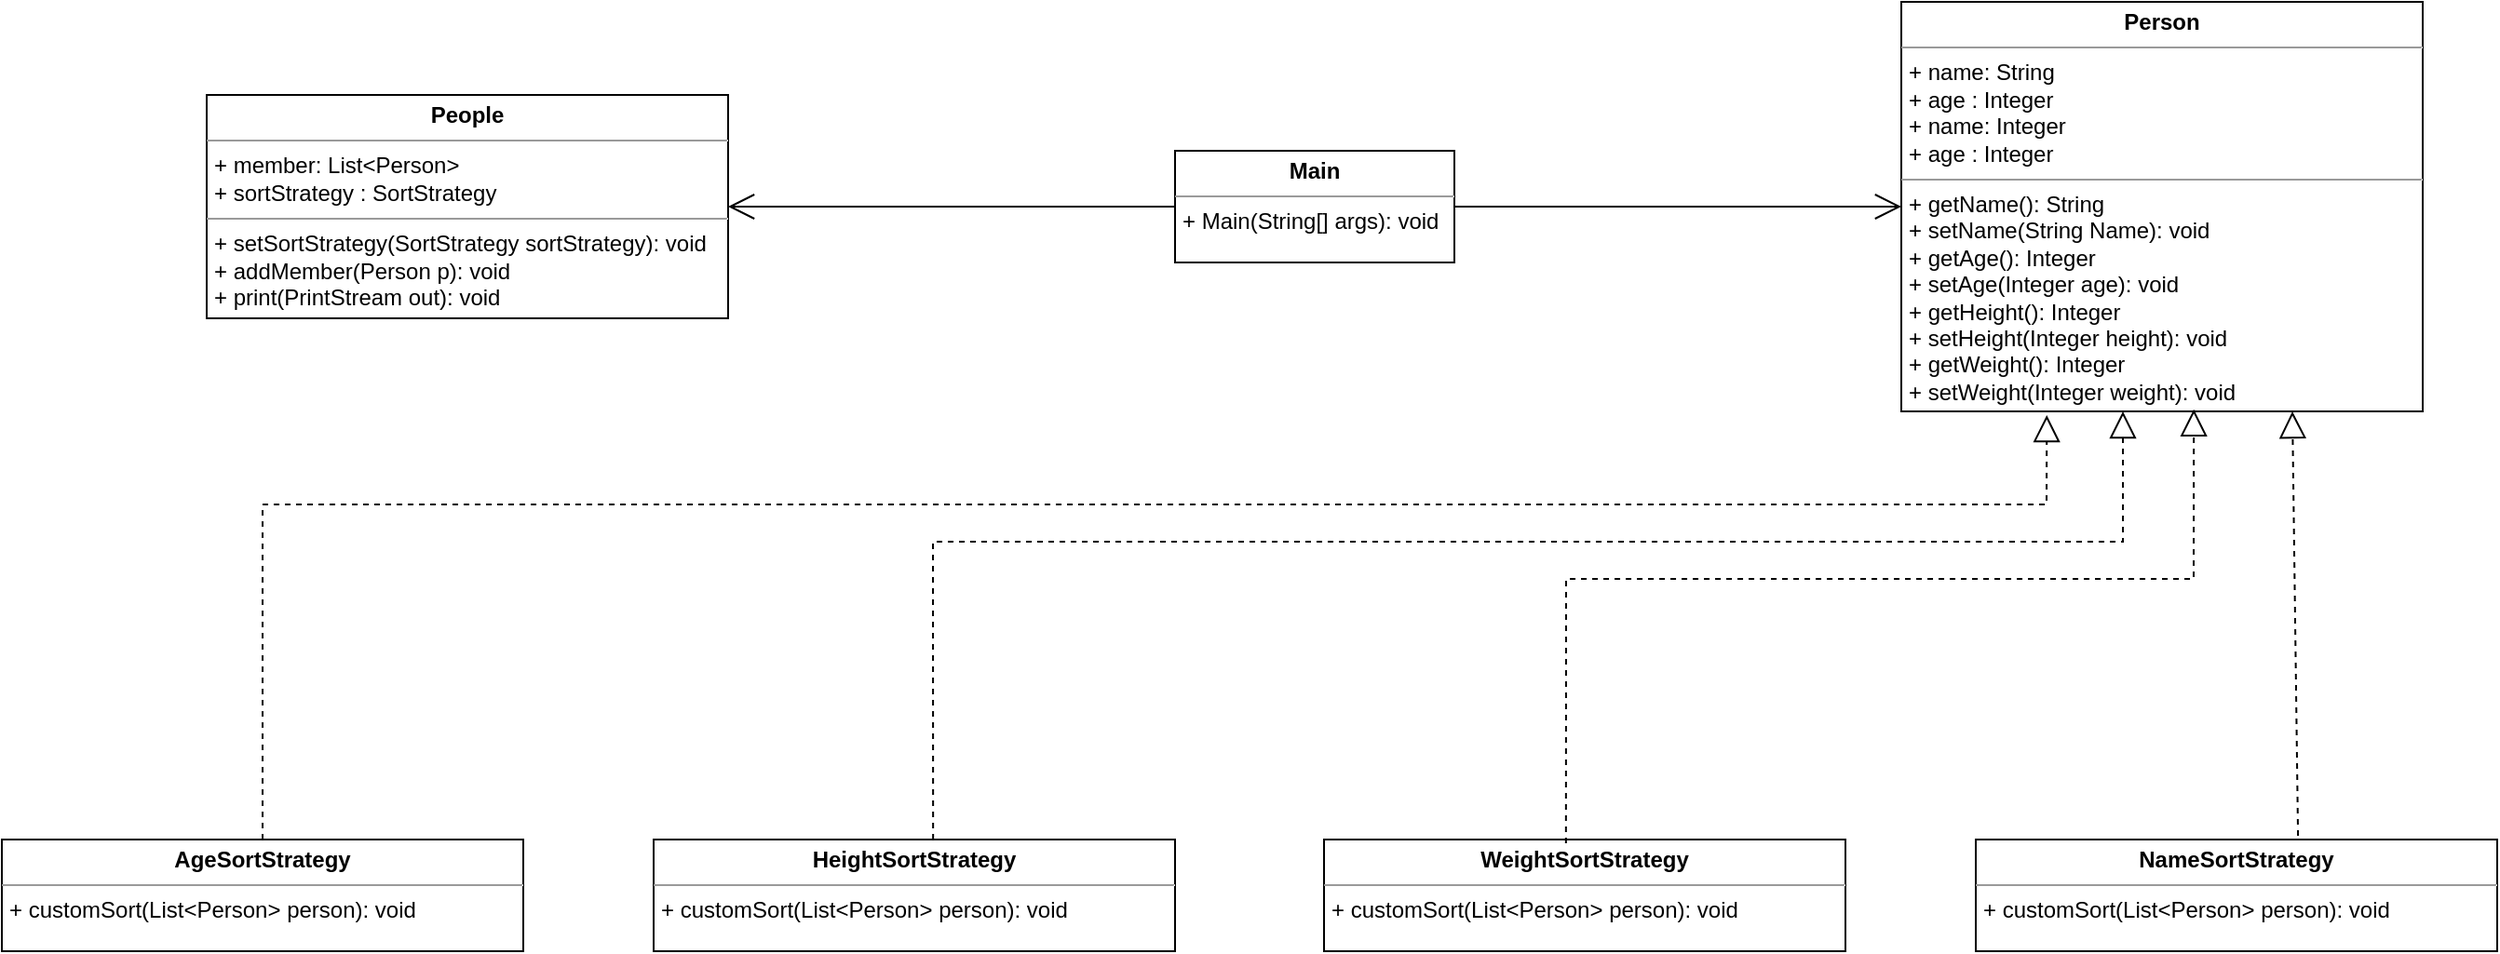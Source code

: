 <mxfile version="15.5.8" type="device"><diagram name="Page-1" id="c4acf3e9-155e-7222-9cf6-157b1a14988f"><mxGraphModel dx="2512" dy="794" grid="1" gridSize="10" guides="1" tooltips="1" connect="1" arrows="1" fold="1" page="1" pageScale="1" pageWidth="850" pageHeight="1100" background="none" math="0" shadow="0"><root><mxCell id="0"/><mxCell id="1" parent="0"/><mxCell id="5d2195bd80daf111-38" style="edgeStyle=orthogonalEdgeStyle;rounded=0;html=1;dashed=1;labelBackgroundColor=none;startFill=0;endArrow=open;endFill=0;endSize=10;fontFamily=Verdana;fontSize=10;" parent="1" source="17acba5748e5396b-2" edge="1"><mxGeometry relative="1" as="geometry"><Array as="points"><mxPoint x="590" y="721"/></Array><mxPoint x="590" y="823" as="targetPoint"/></mxGeometry></mxCell><mxCell id="5d2195bd80daf111-35" style="edgeStyle=orthogonalEdgeStyle;rounded=0;html=1;dashed=1;labelBackgroundColor=none;startFill=0;endArrow=open;endFill=0;endSize=10;fontFamily=Verdana;fontSize=10;" parent="1" source="5d2195bd80daf111-9" edge="1"><mxGeometry relative="1" as="geometry"><Array as="points"><mxPoint x="545" y="970"/><mxPoint x="545" y="970"/></Array><mxPoint x="545" y="1004" as="targetPoint"/></mxGeometry></mxCell><mxCell id="5d2195bd80daf111-34" style="edgeStyle=orthogonalEdgeStyle;rounded=0;html=1;dashed=1;labelBackgroundColor=none;startFill=0;endArrow=open;endFill=0;endSize=10;fontFamily=Verdana;fontSize=10;" parent="1" source="5d2195bd80daf111-11" edge="1"><mxGeometry relative="1" as="geometry"><Array as="points"><mxPoint x="410" y="1029"/><mxPoint x="410" y="1029"/></Array><mxPoint x="490" y="1029" as="targetPoint"/></mxGeometry></mxCell><mxCell id="Vej4KbRmAqQv1xJ_O5mJ-2" value="&lt;p style=&quot;margin: 0px ; margin-top: 4px ; text-align: center&quot;&gt;&lt;b&gt;People&lt;/b&gt;&lt;/p&gt;&lt;hr size=&quot;1&quot;&gt;&lt;p style=&quot;margin: 0px ; margin-left: 4px&quot;&gt;+ member: List&amp;lt;Person&amp;gt;&lt;/p&gt;&lt;p style=&quot;margin: 0px ; margin-left: 4px&quot;&gt;+ sortStrategy : SortStrategy&lt;br&gt;&lt;/p&gt;&lt;hr size=&quot;1&quot;&gt;&lt;p style=&quot;margin: 0px ; margin-left: 4px&quot;&gt;+ setSortStrategy(SortStrategy sortStrategy): void&lt;/p&gt;&lt;p style=&quot;margin: 0px ; margin-left: 4px&quot;&gt;+ addMember(Person p): void&lt;br&gt;&lt;/p&gt;&lt;p style=&quot;margin: 0px ; margin-left: 4px&quot;&gt;+ print(PrintStream out): void&lt;br&gt;&lt;/p&gt;" style="verticalAlign=top;align=left;overflow=fill;fontSize=12;fontFamily=Helvetica;html=1;" vertex="1" parent="1"><mxGeometry x="-190" y="220" width="280" height="120" as="geometry"/></mxCell><mxCell id="Vej4KbRmAqQv1xJ_O5mJ-3" value="&lt;p style=&quot;margin: 0px ; margin-top: 4px ; text-align: center&quot;&gt;&lt;b&gt;Person&lt;/b&gt;&lt;/p&gt;&lt;hr size=&quot;1&quot;&gt;&lt;p style=&quot;margin: 0px ; margin-left: 4px&quot;&gt;+ name: String&lt;/p&gt;&lt;p style=&quot;margin: 0px ; margin-left: 4px&quot;&gt;+ age : Integer&lt;br&gt;&lt;/p&gt;&lt;p style=&quot;margin: 0px 0px 0px 4px&quot;&gt;+ name: Integer&lt;/p&gt;&lt;p style=&quot;margin: 0px 0px 0px 4px&quot;&gt;+ age : Integer&lt;/p&gt;&lt;hr size=&quot;1&quot;&gt;&lt;p style=&quot;margin: 0px ; margin-left: 4px&quot;&gt;+ getName(): String&lt;/p&gt;&lt;p style=&quot;margin: 0px ; margin-left: 4px&quot;&gt;+ setName(String Name): void&lt;br&gt;&lt;/p&gt;&lt;p style=&quot;margin: 0px 0px 0px 4px&quot;&gt;+ getAge(): Integer&lt;/p&gt;&lt;p style=&quot;margin: 0px 0px 0px 4px&quot;&gt;+ setAge(Integer age): void&lt;/p&gt;&lt;p style=&quot;margin: 0px 0px 0px 4px&quot;&gt;+ getHeight(): Integer&lt;/p&gt;&lt;p style=&quot;margin: 0px 0px 0px 4px&quot;&gt;+ setHeight(Integer height): void&lt;/p&gt;&lt;p style=&quot;margin: 0px 0px 0px 4px&quot;&gt;+ getWeight(): Integer&lt;/p&gt;&lt;p style=&quot;margin: 0px 0px 0px 4px&quot;&gt;+ setWeight(Integer weight): void&lt;/p&gt;" style="verticalAlign=top;align=left;overflow=fill;fontSize=12;fontFamily=Helvetica;html=1;" vertex="1" parent="1"><mxGeometry x="720" y="170" width="280" height="220" as="geometry"/></mxCell><mxCell id="Vej4KbRmAqQv1xJ_O5mJ-4" value="&lt;p style=&quot;margin: 0px ; margin-top: 4px ; text-align: center&quot;&gt;&lt;b&gt;AgeSortStrategy&lt;/b&gt;&lt;/p&gt;&lt;hr size=&quot;1&quot;&gt;&lt;p style=&quot;margin: 0px ; margin-left: 4px&quot;&gt;&lt;/p&gt;&lt;p style=&quot;margin: 0px ; margin-left: 4px&quot;&gt;+ customSort(List&amp;lt;Person&amp;gt; person): void&lt;/p&gt;" style="verticalAlign=top;align=left;overflow=fill;fontSize=12;fontFamily=Helvetica;html=1;" vertex="1" parent="1"><mxGeometry x="-300" y="620" width="280" height="60" as="geometry"/></mxCell><mxCell id="Vej4KbRmAqQv1xJ_O5mJ-9" value="&lt;p style=&quot;margin: 0px ; margin-top: 4px ; text-align: center&quot;&gt;&lt;b&gt;HeightSortStrategy&lt;/b&gt;&lt;/p&gt;&lt;hr size=&quot;1&quot;&gt;&lt;p style=&quot;margin: 0px ; margin-left: 4px&quot;&gt;&lt;/p&gt;&lt;p style=&quot;margin: 0px ; margin-left: 4px&quot;&gt;+ customSort(List&amp;lt;Person&amp;gt; person): void&lt;/p&gt;" style="verticalAlign=top;align=left;overflow=fill;fontSize=12;fontFamily=Helvetica;html=1;" vertex="1" parent="1"><mxGeometry x="50" y="620" width="280" height="60" as="geometry"/></mxCell><mxCell id="Vej4KbRmAqQv1xJ_O5mJ-10" value="&lt;p style=&quot;margin: 0px ; margin-top: 4px ; text-align: center&quot;&gt;&lt;b&gt;WeightSortStrategy&lt;/b&gt;&lt;/p&gt;&lt;hr size=&quot;1&quot;&gt;&lt;p style=&quot;margin: 0px ; margin-left: 4px&quot;&gt;&lt;/p&gt;&lt;p style=&quot;margin: 0px ; margin-left: 4px&quot;&gt;+ customSort(List&amp;lt;Person&amp;gt; person): void&lt;/p&gt;" style="verticalAlign=top;align=left;overflow=fill;fontSize=12;fontFamily=Helvetica;html=1;" vertex="1" parent="1"><mxGeometry x="410" y="620" width="280" height="60" as="geometry"/></mxCell><mxCell id="Vej4KbRmAqQv1xJ_O5mJ-11" value="&lt;p style=&quot;margin: 0px ; margin-top: 4px ; text-align: center&quot;&gt;&lt;b&gt;NameSortStrategy&lt;/b&gt;&lt;/p&gt;&lt;hr size=&quot;1&quot;&gt;&lt;p style=&quot;margin: 0px ; margin-left: 4px&quot;&gt;&lt;/p&gt;&lt;p style=&quot;margin: 0px ; margin-left: 4px&quot;&gt;+ customSort(List&amp;lt;Person&amp;gt; person): void&lt;/p&gt;" style="verticalAlign=top;align=left;overflow=fill;fontSize=12;fontFamily=Helvetica;html=1;" vertex="1" parent="1"><mxGeometry x="760" y="620" width="280" height="60" as="geometry"/></mxCell><mxCell id="Vej4KbRmAqQv1xJ_O5mJ-12" value="&lt;p style=&quot;margin: 0px ; margin-top: 4px ; text-align: center&quot;&gt;&lt;b&gt;Main&lt;/b&gt;&lt;/p&gt;&lt;hr size=&quot;1&quot;&gt;&lt;p style=&quot;margin: 0px ; margin-left: 4px&quot;&gt;&lt;/p&gt;&lt;p style=&quot;margin: 0px ; margin-left: 4px&quot;&gt;+ Main(String[] args): void&lt;/p&gt;" style="verticalAlign=top;align=left;overflow=fill;fontSize=12;fontFamily=Helvetica;html=1;" vertex="1" parent="1"><mxGeometry x="330" y="250" width="150" height="60" as="geometry"/></mxCell><mxCell id="Vej4KbRmAqQv1xJ_O5mJ-13" value="" style="endArrow=open;endFill=1;endSize=12;html=1;rounded=0;exitX=1;exitY=0.5;exitDx=0;exitDy=0;" edge="1" parent="1" source="Vej4KbRmAqQv1xJ_O5mJ-12" target="Vej4KbRmAqQv1xJ_O5mJ-3"><mxGeometry width="160" relative="1" as="geometry"><mxPoint x="350" y="300" as="sourcePoint"/><mxPoint x="510" y="300" as="targetPoint"/></mxGeometry></mxCell><mxCell id="Vej4KbRmAqQv1xJ_O5mJ-14" value="" style="endArrow=open;endFill=1;endSize=12;html=1;rounded=0;entryX=1;entryY=0.5;entryDx=0;entryDy=0;exitX=0;exitY=0.5;exitDx=0;exitDy=0;" edge="1" parent="1" source="Vej4KbRmAqQv1xJ_O5mJ-12" target="Vej4KbRmAqQv1xJ_O5mJ-2"><mxGeometry width="160" relative="1" as="geometry"><mxPoint x="350" y="300" as="sourcePoint"/><mxPoint x="510" y="300" as="targetPoint"/></mxGeometry></mxCell><mxCell id="Vej4KbRmAqQv1xJ_O5mJ-15" value="" style="endArrow=block;dashed=1;endFill=0;endSize=12;html=1;rounded=0;entryX=0.75;entryY=1;entryDx=0;entryDy=0;exitX=0.618;exitY=-0.033;exitDx=0;exitDy=0;exitPerimeter=0;" edge="1" parent="1" source="Vej4KbRmAqQv1xJ_O5mJ-11" target="Vej4KbRmAqQv1xJ_O5mJ-3"><mxGeometry width="160" relative="1" as="geometry"><mxPoint x="350" y="300" as="sourcePoint"/><mxPoint x="510" y="300" as="targetPoint"/></mxGeometry></mxCell><mxCell id="Vej4KbRmAqQv1xJ_O5mJ-16" value="" style="endArrow=block;dashed=1;endFill=0;endSize=12;html=1;rounded=0;entryX=0.561;entryY=0.995;entryDx=0;entryDy=0;exitX=0.464;exitY=0.033;exitDx=0;exitDy=0;entryPerimeter=0;exitPerimeter=0;" edge="1" parent="1" source="Vej4KbRmAqQv1xJ_O5mJ-10" target="Vej4KbRmAqQv1xJ_O5mJ-3"><mxGeometry width="160" relative="1" as="geometry"><mxPoint x="943.04" y="628.02" as="sourcePoint"/><mxPoint x="940" y="400" as="targetPoint"/><Array as="points"><mxPoint x="540" y="480"/><mxPoint x="877" y="480"/></Array></mxGeometry></mxCell><mxCell id="Vej4KbRmAqQv1xJ_O5mJ-17" value="" style="endArrow=block;dashed=1;endFill=0;endSize=12;html=1;rounded=0;entryX=0.425;entryY=1;entryDx=0;entryDy=0;exitX=0.536;exitY=0;exitDx=0;exitDy=0;entryPerimeter=0;exitPerimeter=0;" edge="1" parent="1" source="Vej4KbRmAqQv1xJ_O5mJ-9" target="Vej4KbRmAqQv1xJ_O5mJ-3"><mxGeometry width="160" relative="1" as="geometry"><mxPoint x="630" y="630" as="sourcePoint"/><mxPoint x="887.08" y="398.9" as="targetPoint"/><Array as="points"><mxPoint x="200" y="460"/><mxPoint x="839" y="460"/></Array></mxGeometry></mxCell><mxCell id="Vej4KbRmAqQv1xJ_O5mJ-18" value="" style="endArrow=block;dashed=1;endFill=0;endSize=12;html=1;rounded=0;entryX=0.279;entryY=1.009;entryDx=0;entryDy=0;exitX=0.5;exitY=0;exitDx=0;exitDy=0;entryPerimeter=0;" edge="1" parent="1" source="Vej4KbRmAqQv1xJ_O5mJ-4" target="Vej4KbRmAqQv1xJ_O5mJ-3"><mxGeometry width="160" relative="1" as="geometry"><mxPoint x="247.88" y="631.98" as="sourcePoint"/><mxPoint x="849" y="400" as="targetPoint"/><Array as="points"><mxPoint x="-160" y="440"/><mxPoint x="798" y="440"/></Array></mxGeometry></mxCell></root></mxGraphModel></diagram></mxfile>